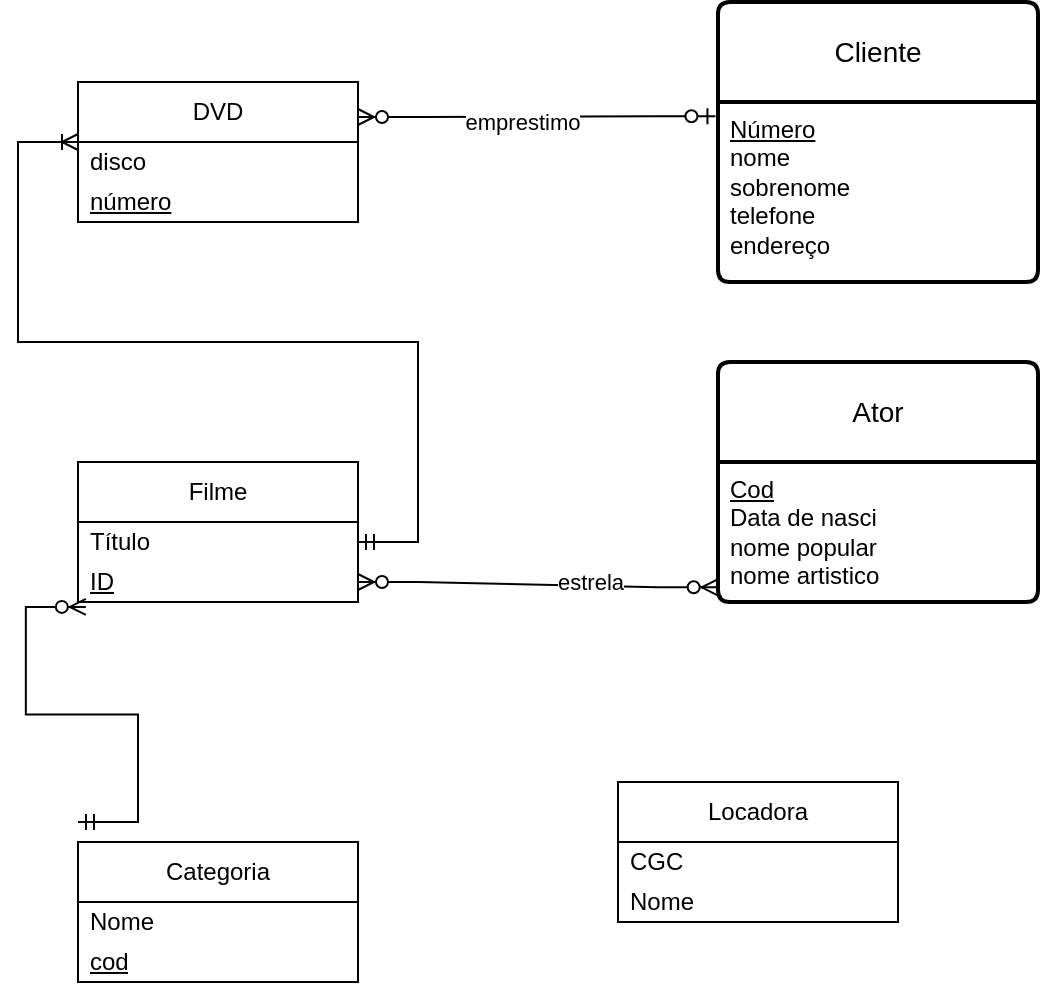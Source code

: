 <mxfile version="21.7.5" type="github">
  <diagram name="Página-1" id="ENt-V42la-py940I-TtY">
    <mxGraphModel dx="1049" dy="1733" grid="1" gridSize="10" guides="1" tooltips="1" connect="1" arrows="1" fold="1" page="1" pageScale="1" pageWidth="827" pageHeight="1169" math="0" shadow="0">
      <root>
        <mxCell id="0" />
        <mxCell id="1" parent="0" />
        <mxCell id="Pbf4NmNvqEcWviVFSu0K-2" value="&lt;font style=&quot;vertical-align: inherit;&quot;&gt;&lt;font style=&quot;vertical-align: inherit;&quot;&gt;DVD&lt;/font&gt;&lt;/font&gt;" style="swimlane;fontStyle=0;childLayout=stackLayout;horizontal=1;startSize=30;horizontalStack=0;resizeParent=1;resizeParentMax=0;resizeLast=0;collapsible=1;marginBottom=0;whiteSpace=wrap;html=1;" vertex="1" parent="1">
          <mxGeometry x="150" y="170" width="140" height="70" as="geometry">
            <mxRectangle x="190" y="170" width="70" height="30" as="alternateBounds" />
          </mxGeometry>
        </mxCell>
        <mxCell id="Pbf4NmNvqEcWviVFSu0K-13" value="" style="edgeStyle=entityRelationEdgeStyle;fontSize=12;html=1;endArrow=ERoneToMany;startArrow=ERmandOne;rounded=0;entryX=1;entryY=0.25;entryDx=0;entryDy=0;" edge="1" parent="Pbf4NmNvqEcWviVFSu0K-2" source="Pbf4NmNvqEcWviVFSu0K-8">
          <mxGeometry width="100" height="100" relative="1" as="geometry">
            <mxPoint y="207.5" as="sourcePoint" />
            <mxPoint y="30" as="targetPoint" />
            <Array as="points">
              <mxPoint x="-70" y="162.5" />
              <mxPoint x="-30" y="130" />
              <mxPoint x="-100" y="112.5" />
              <mxPoint x="-50" y="140.5" />
              <mxPoint x="-70" y="112.5" />
              <mxPoint x="-80" y="162.5" />
              <mxPoint x="-70" y="122.5" />
            </Array>
          </mxGeometry>
        </mxCell>
        <mxCell id="Pbf4NmNvqEcWviVFSu0K-3" value="&lt;font style=&quot;vertical-align: inherit;&quot;&gt;&lt;font style=&quot;vertical-align: inherit;&quot;&gt;&lt;font style=&quot;vertical-align: inherit;&quot;&gt;&lt;font style=&quot;vertical-align: inherit;&quot;&gt;disco&lt;/font&gt;&lt;/font&gt;&lt;/font&gt;&lt;/font&gt;" style="text;strokeColor=none;fillColor=none;align=left;verticalAlign=middle;spacingLeft=4;spacingRight=4;overflow=hidden;points=[[0,0.5],[1,0.5]];portConstraint=eastwest;rotatable=0;whiteSpace=wrap;html=1;" vertex="1" parent="Pbf4NmNvqEcWviVFSu0K-2">
          <mxGeometry y="30" width="140" height="20" as="geometry" />
        </mxCell>
        <mxCell id="Pbf4NmNvqEcWviVFSu0K-4" value="&lt;u&gt;número&lt;/u&gt;" style="text;strokeColor=none;fillColor=none;align=left;verticalAlign=middle;spacingLeft=4;spacingRight=4;overflow=hidden;points=[[0,0.5],[1,0.5]];portConstraint=eastwest;rotatable=0;whiteSpace=wrap;html=1;" vertex="1" parent="Pbf4NmNvqEcWviVFSu0K-2">
          <mxGeometry y="50" width="140" height="20" as="geometry" />
        </mxCell>
        <mxCell id="Pbf4NmNvqEcWviVFSu0K-7" value="&lt;font style=&quot;vertical-align: inherit;&quot;&gt;&lt;font style=&quot;vertical-align: inherit;&quot;&gt;Filme&lt;/font&gt;&lt;/font&gt;" style="swimlane;fontStyle=0;childLayout=stackLayout;horizontal=1;startSize=30;horizontalStack=0;resizeParent=1;resizeParentMax=0;resizeLast=0;collapsible=1;marginBottom=0;whiteSpace=wrap;html=1;" vertex="1" parent="1">
          <mxGeometry x="150" y="360" width="140" height="70" as="geometry">
            <mxRectangle x="190" y="170" width="70" height="30" as="alternateBounds" />
          </mxGeometry>
        </mxCell>
        <mxCell id="Pbf4NmNvqEcWviVFSu0K-8" value="&lt;font style=&quot;vertical-align: inherit;&quot;&gt;&lt;font style=&quot;vertical-align: inherit;&quot;&gt;&lt;font style=&quot;vertical-align: inherit;&quot;&gt;&lt;font style=&quot;vertical-align: inherit;&quot;&gt;Título&lt;/font&gt;&lt;/font&gt;&lt;/font&gt;&lt;/font&gt;" style="text;strokeColor=none;fillColor=none;align=left;verticalAlign=middle;spacingLeft=4;spacingRight=4;overflow=hidden;points=[[0,0.5],[1,0.5]];portConstraint=eastwest;rotatable=0;whiteSpace=wrap;html=1;" vertex="1" parent="Pbf4NmNvqEcWviVFSu0K-7">
          <mxGeometry y="30" width="140" height="20" as="geometry" />
        </mxCell>
        <mxCell id="Pbf4NmNvqEcWviVFSu0K-9" value="&lt;u&gt;ID&lt;/u&gt;" style="text;strokeColor=none;fillColor=none;align=left;verticalAlign=middle;spacingLeft=4;spacingRight=4;overflow=hidden;points=[[0,0.5],[1,0.5]];portConstraint=eastwest;rotatable=0;whiteSpace=wrap;html=1;" vertex="1" parent="Pbf4NmNvqEcWviVFSu0K-7">
          <mxGeometry y="50" width="140" height="20" as="geometry" />
        </mxCell>
        <mxCell id="Pbf4NmNvqEcWviVFSu0K-10" value="&lt;font style=&quot;vertical-align: inherit;&quot;&gt;&lt;font style=&quot;vertical-align: inherit;&quot;&gt;Categoria&lt;/font&gt;&lt;/font&gt;" style="swimlane;fontStyle=0;childLayout=stackLayout;horizontal=1;startSize=30;horizontalStack=0;resizeParent=1;resizeParentMax=0;resizeLast=0;collapsible=1;marginBottom=0;whiteSpace=wrap;html=1;" vertex="1" parent="1">
          <mxGeometry x="150" y="550" width="140" height="70" as="geometry">
            <mxRectangle x="190" y="170" width="70" height="30" as="alternateBounds" />
          </mxGeometry>
        </mxCell>
        <mxCell id="Pbf4NmNvqEcWviVFSu0K-11" value="Nome" style="text;strokeColor=none;fillColor=none;align=left;verticalAlign=middle;spacingLeft=4;spacingRight=4;overflow=hidden;points=[[0,0.5],[1,0.5]];portConstraint=eastwest;rotatable=0;whiteSpace=wrap;html=1;" vertex="1" parent="Pbf4NmNvqEcWviVFSu0K-10">
          <mxGeometry y="30" width="140" height="20" as="geometry" />
        </mxCell>
        <mxCell id="Pbf4NmNvqEcWviVFSu0K-12" value="&lt;u&gt;cod&lt;/u&gt;" style="text;strokeColor=none;fillColor=none;align=left;verticalAlign=middle;spacingLeft=4;spacingRight=4;overflow=hidden;points=[[0,0.5],[1,0.5]];portConstraint=eastwest;rotatable=0;whiteSpace=wrap;html=1;" vertex="1" parent="Pbf4NmNvqEcWviVFSu0K-10">
          <mxGeometry y="50" width="140" height="20" as="geometry" />
        </mxCell>
        <mxCell id="Pbf4NmNvqEcWviVFSu0K-15" value="" style="edgeStyle=entityRelationEdgeStyle;fontSize=12;html=1;endArrow=ERzeroToMany;startArrow=ERmandOne;rounded=0;entryX=0.028;entryY=1.122;entryDx=0;entryDy=0;entryPerimeter=0;" edge="1" parent="1" target="Pbf4NmNvqEcWviVFSu0K-9">
          <mxGeometry width="100" height="100" relative="1" as="geometry">
            <mxPoint x="150" y="540" as="sourcePoint" />
            <mxPoint x="330" y="585" as="targetPoint" />
            <Array as="points">
              <mxPoint x="150" y="450" />
            </Array>
          </mxGeometry>
        </mxCell>
        <mxCell id="Pbf4NmNvqEcWviVFSu0K-22" value="Cliente" style="swimlane;childLayout=stackLayout;horizontal=1;startSize=50;horizontalStack=0;rounded=1;fontSize=14;fontStyle=0;strokeWidth=2;resizeParent=0;resizeLast=1;shadow=0;dashed=0;align=center;arcSize=4;whiteSpace=wrap;html=1;" vertex="1" parent="1">
          <mxGeometry x="470" y="130" width="160" height="140" as="geometry" />
        </mxCell>
        <mxCell id="Pbf4NmNvqEcWviVFSu0K-23" value="&lt;u&gt;Número&lt;/u&gt;&lt;br&gt;nome&lt;br&gt;sobrenome&lt;br&gt;telefone&lt;br&gt;endereço" style="align=left;strokeColor=none;fillColor=none;spacingLeft=4;fontSize=12;verticalAlign=top;resizable=0;rotatable=0;part=1;html=1;" vertex="1" parent="Pbf4NmNvqEcWviVFSu0K-22">
          <mxGeometry y="50" width="160" height="90" as="geometry" />
        </mxCell>
        <mxCell id="Pbf4NmNvqEcWviVFSu0K-25" value="" style="edgeStyle=entityRelationEdgeStyle;fontSize=12;html=1;endArrow=ERzeroToMany;startArrow=ERzeroToOne;rounded=0;exitX=-0.008;exitY=0.079;exitDx=0;exitDy=0;exitPerimeter=0;entryX=1;entryY=0.25;entryDx=0;entryDy=0;" edge="1" parent="1" source="Pbf4NmNvqEcWviVFSu0K-23" target="Pbf4NmNvqEcWviVFSu0K-2">
          <mxGeometry width="100" height="100" relative="1" as="geometry">
            <mxPoint x="380" y="350" as="sourcePoint" />
            <mxPoint x="480" y="250" as="targetPoint" />
          </mxGeometry>
        </mxCell>
        <mxCell id="Pbf4NmNvqEcWviVFSu0K-29" value="emprestimo" style="edgeLabel;html=1;align=center;verticalAlign=middle;resizable=0;points=[];" vertex="1" connectable="0" parent="Pbf4NmNvqEcWviVFSu0K-25">
          <mxGeometry x="0.083" y="2" relative="1" as="geometry">
            <mxPoint as="offset" />
          </mxGeometry>
        </mxCell>
        <mxCell id="Pbf4NmNvqEcWviVFSu0K-26" value="Ator" style="swimlane;childLayout=stackLayout;horizontal=1;startSize=50;horizontalStack=0;rounded=1;fontSize=14;fontStyle=0;strokeWidth=2;resizeParent=0;resizeLast=1;shadow=0;dashed=0;align=center;arcSize=4;whiteSpace=wrap;html=1;" vertex="1" parent="1">
          <mxGeometry x="470" y="310" width="160" height="120" as="geometry" />
        </mxCell>
        <mxCell id="Pbf4NmNvqEcWviVFSu0K-27" value="&lt;u&gt;Cod&lt;/u&gt;&lt;br&gt;Data de nasci&lt;br&gt;nome popular&lt;br&gt;nome artistico" style="align=left;strokeColor=none;fillColor=none;spacingLeft=4;fontSize=12;verticalAlign=top;resizable=0;rotatable=0;part=1;html=1;" vertex="1" parent="Pbf4NmNvqEcWviVFSu0K-26">
          <mxGeometry y="50" width="160" height="70" as="geometry" />
        </mxCell>
        <mxCell id="Pbf4NmNvqEcWviVFSu0K-28" value="" style="edgeStyle=entityRelationEdgeStyle;fontSize=12;html=1;endArrow=ERzeroToMany;endFill=1;startArrow=ERzeroToMany;rounded=0;exitX=1;exitY=0.5;exitDx=0;exitDy=0;entryX=-0.001;entryY=0.895;entryDx=0;entryDy=0;entryPerimeter=0;" edge="1" parent="1" source="Pbf4NmNvqEcWviVFSu0K-9" target="Pbf4NmNvqEcWviVFSu0K-27">
          <mxGeometry width="100" height="100" relative="1" as="geometry">
            <mxPoint x="370" y="530" as="sourcePoint" />
            <mxPoint x="470" y="430" as="targetPoint" />
          </mxGeometry>
        </mxCell>
        <mxCell id="Pbf4NmNvqEcWviVFSu0K-30" value="estrela" style="edgeLabel;html=1;align=center;verticalAlign=middle;resizable=0;points=[];" vertex="1" connectable="0" parent="Pbf4NmNvqEcWviVFSu0K-28">
          <mxGeometry x="0.285" y="2" relative="1" as="geometry">
            <mxPoint as="offset" />
          </mxGeometry>
        </mxCell>
        <mxCell id="Pbf4NmNvqEcWviVFSu0K-31" value="&lt;font style=&quot;vertical-align: inherit;&quot;&gt;&lt;font style=&quot;vertical-align: inherit;&quot;&gt;Locadora&lt;/font&gt;&lt;/font&gt;" style="swimlane;fontStyle=0;childLayout=stackLayout;horizontal=1;startSize=30;horizontalStack=0;resizeParent=1;resizeParentMax=0;resizeLast=0;collapsible=1;marginBottom=0;whiteSpace=wrap;html=1;" vertex="1" parent="1">
          <mxGeometry x="420" y="520" width="140" height="70" as="geometry">
            <mxRectangle x="190" y="170" width="70" height="30" as="alternateBounds" />
          </mxGeometry>
        </mxCell>
        <mxCell id="Pbf4NmNvqEcWviVFSu0K-33" value="&lt;font style=&quot;vertical-align: inherit;&quot;&gt;&lt;font style=&quot;vertical-align: inherit;&quot;&gt;&lt;font style=&quot;vertical-align: inherit;&quot;&gt;&lt;font style=&quot;vertical-align: inherit;&quot;&gt;CGC&lt;/font&gt;&lt;/font&gt;&lt;/font&gt;&lt;/font&gt;" style="text;strokeColor=none;fillColor=none;align=left;verticalAlign=middle;spacingLeft=4;spacingRight=4;overflow=hidden;points=[[0,0.5],[1,0.5]];portConstraint=eastwest;rotatable=0;whiteSpace=wrap;html=1;" vertex="1" parent="Pbf4NmNvqEcWviVFSu0K-31">
          <mxGeometry y="30" width="140" height="20" as="geometry" />
        </mxCell>
        <mxCell id="Pbf4NmNvqEcWviVFSu0K-34" value="Nome" style="text;strokeColor=none;fillColor=none;align=left;verticalAlign=middle;spacingLeft=4;spacingRight=4;overflow=hidden;points=[[0,0.5],[1,0.5]];portConstraint=eastwest;rotatable=0;whiteSpace=wrap;html=1;" vertex="1" parent="Pbf4NmNvqEcWviVFSu0K-31">
          <mxGeometry y="50" width="140" height="20" as="geometry" />
        </mxCell>
      </root>
    </mxGraphModel>
  </diagram>
</mxfile>
